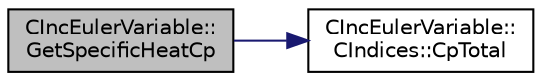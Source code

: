 digraph "CIncEulerVariable::GetSpecificHeatCp"
{
 // LATEX_PDF_SIZE
  edge [fontname="Helvetica",fontsize="10",labelfontname="Helvetica",labelfontsize="10"];
  node [fontname="Helvetica",fontsize="10",shape=record];
  rankdir="LR";
  Node1 [label="CIncEulerVariable::\lGetSpecificHeatCp",height=0.2,width=0.4,color="black", fillcolor="grey75", style="filled", fontcolor="black",tooltip="Get the specific heat at constant P of the flow."];
  Node1 -> Node2 [color="midnightblue",fontsize="10",style="solid",fontname="Helvetica"];
  Node2 [label="CIncEulerVariable::\lCIndices::CpTotal",height=0.2,width=0.4,color="black", fillcolor="white", style="filled",URL="$structCIncEulerVariable_1_1CIndices.html#a252540b958652e00180782c5b8fba67d",tooltip=" "];
}
